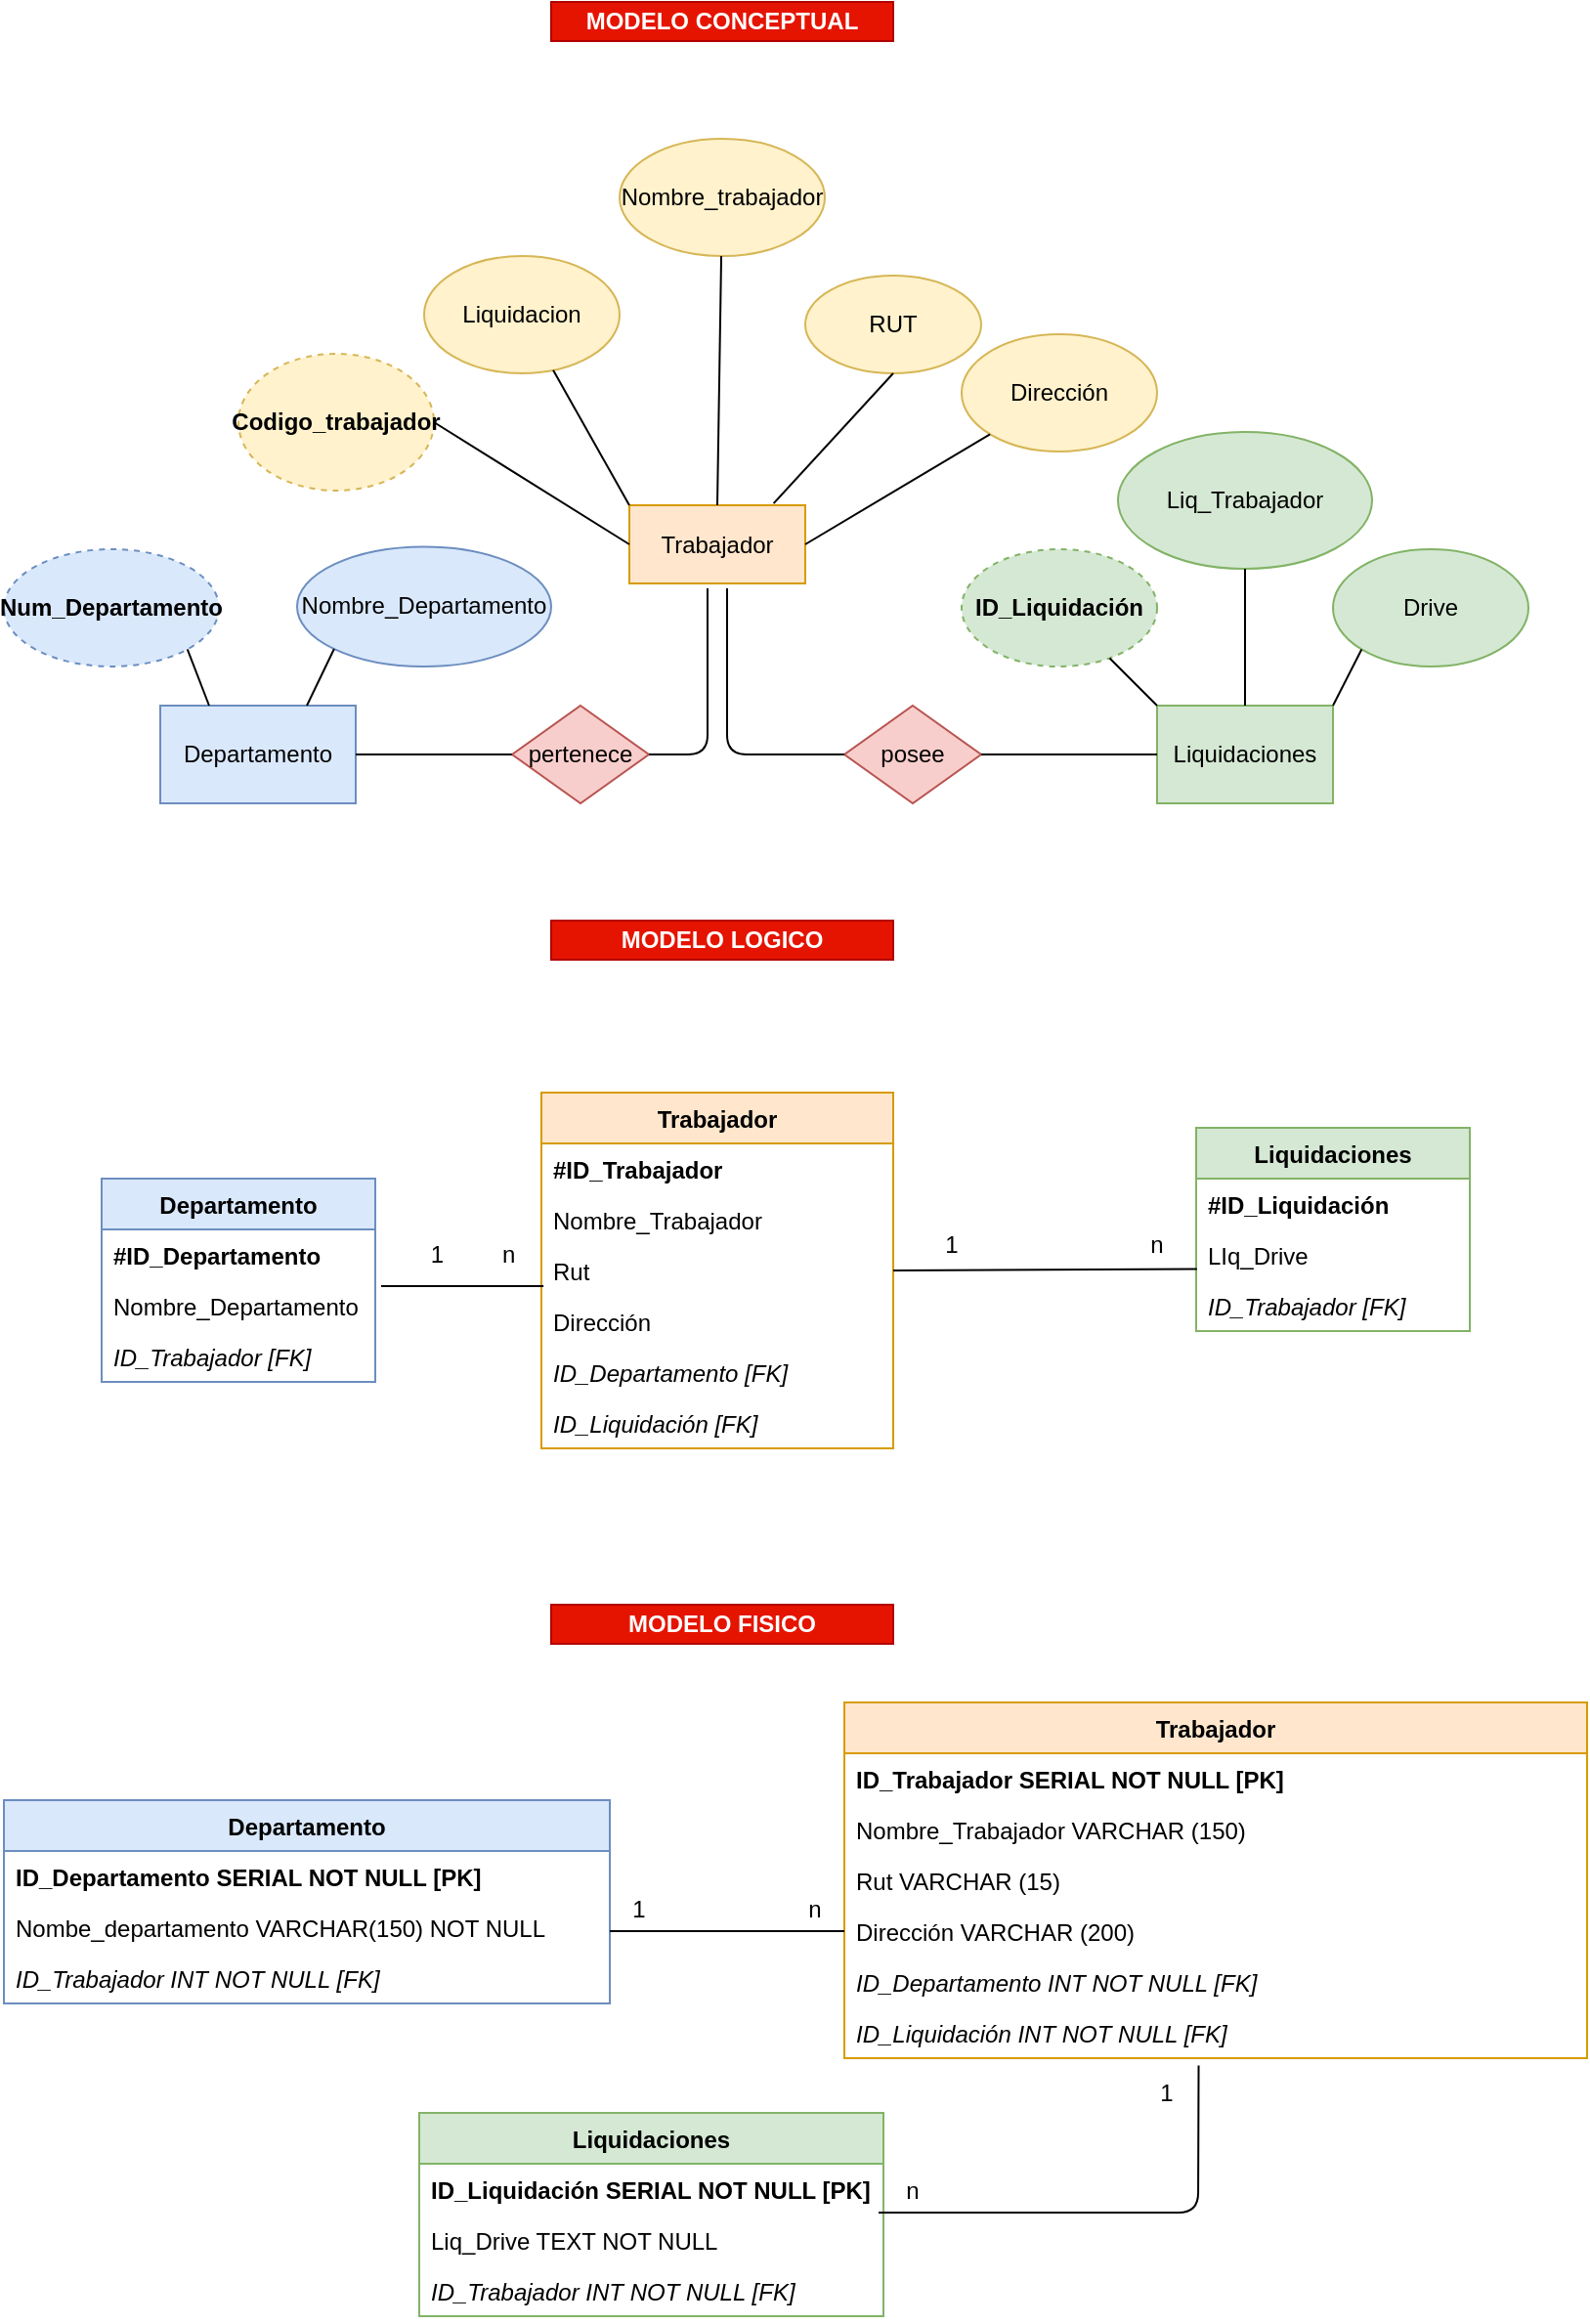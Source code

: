 <mxfile version="14.4.8" type="google"><diagram id="Hj-uEOK-FQ1Q9OvNnfQn" name="Page-1"><mxGraphModel dx="1038" dy="1717" grid="1" gridSize="10" guides="1" tooltips="1" connect="1" arrows="1" fold="1" page="1" pageScale="1" pageWidth="827" pageHeight="1169" math="0" shadow="0"><root><mxCell id="0"/><mxCell id="1" parent="0"/><mxCell id="_hfuWgucXrAeE_MrmLrI-1" value="Trabajador" style="rounded=0;whiteSpace=wrap;html=1;fillColor=#ffe6cc;strokeColor=#d79b00;" vertex="1" parent="1"><mxGeometry x="330" y="187.5" width="90" height="40" as="geometry"/></mxCell><mxCell id="_hfuWgucXrAeE_MrmLrI-3" value="Nombre_trabajador" style="ellipse;whiteSpace=wrap;html=1;fillColor=#fff2cc;strokeColor=#d6b656;" vertex="1" parent="1"><mxGeometry x="325" width="105" height="60" as="geometry"/></mxCell><mxCell id="_hfuWgucXrAeE_MrmLrI-4" value="RUT" style="ellipse;whiteSpace=wrap;html=1;fillColor=#fff2cc;strokeColor=#d6b656;" vertex="1" parent="1"><mxGeometry x="420" y="70" width="90" height="50" as="geometry"/></mxCell><mxCell id="_hfuWgucXrAeE_MrmLrI-5" value="Dirección" style="ellipse;whiteSpace=wrap;html=1;fillColor=#fff2cc;strokeColor=#d6b656;" vertex="1" parent="1"><mxGeometry x="500" y="100" width="100" height="60" as="geometry"/></mxCell><mxCell id="_hfuWgucXrAeE_MrmLrI-6" value="Liquidacion" style="ellipse;whiteSpace=wrap;html=1;fillColor=#fff2cc;strokeColor=#d6b656;" vertex="1" parent="1"><mxGeometry x="225" y="60" width="100" height="60" as="geometry"/></mxCell><mxCell id="_hfuWgucXrAeE_MrmLrI-8" value="Codigo_trabajador" style="ellipse;whiteSpace=wrap;html=1;dashed=1;fillColor=#fff2cc;strokeColor=#d6b656;fontStyle=1" vertex="1" parent="1"><mxGeometry x="130" y="110" width="100" height="70" as="geometry"/></mxCell><mxCell id="_hfuWgucXrAeE_MrmLrI-10" value="" style="endArrow=none;html=1;entryX=1;entryY=0.5;entryDx=0;entryDy=0;exitX=0;exitY=0.5;exitDx=0;exitDy=0;" edge="1" parent="1" source="_hfuWgucXrAeE_MrmLrI-1" target="_hfuWgucXrAeE_MrmLrI-8"><mxGeometry width="50" height="50" relative="1" as="geometry"><mxPoint x="390" y="310" as="sourcePoint"/><mxPoint x="320" y="270" as="targetPoint"/></mxGeometry></mxCell><mxCell id="_hfuWgucXrAeE_MrmLrI-12" value="" style="endArrow=none;html=1;exitX=0;exitY=0;exitDx=0;exitDy=0;" edge="1" parent="1" source="_hfuWgucXrAeE_MrmLrI-1" target="_hfuWgucXrAeE_MrmLrI-6"><mxGeometry width="50" height="50" relative="1" as="geometry"><mxPoint x="390" y="310" as="sourcePoint"/><mxPoint x="440" y="260" as="targetPoint"/></mxGeometry></mxCell><mxCell id="_hfuWgucXrAeE_MrmLrI-14" value="" style="endArrow=none;html=1;exitX=0.5;exitY=0;exitDx=0;exitDy=0;" edge="1" parent="1" source="_hfuWgucXrAeE_MrmLrI-1" target="_hfuWgucXrAeE_MrmLrI-3"><mxGeometry width="50" height="50" relative="1" as="geometry"><mxPoint x="410" y="249" as="sourcePoint"/><mxPoint x="390.0" y="160" as="targetPoint"/></mxGeometry></mxCell><mxCell id="_hfuWgucXrAeE_MrmLrI-15" value="" style="endArrow=none;html=1;entryX=0.5;entryY=1;entryDx=0;entryDy=0;exitX=0.82;exitY=-0.023;exitDx=0;exitDy=0;exitPerimeter=0;" edge="1" parent="1" source="_hfuWgucXrAeE_MrmLrI-1" target="_hfuWgucXrAeE_MrmLrI-4"><mxGeometry width="50" height="50" relative="1" as="geometry"><mxPoint x="475" y="200" as="sourcePoint"/><mxPoint x="440" y="260" as="targetPoint"/></mxGeometry></mxCell><mxCell id="_hfuWgucXrAeE_MrmLrI-16" value="" style="endArrow=none;html=1;exitX=1;exitY=0.5;exitDx=0;exitDy=0;" edge="1" parent="1" source="_hfuWgucXrAeE_MrmLrI-1" target="_hfuWgucXrAeE_MrmLrI-5"><mxGeometry width="50" height="50" relative="1" as="geometry"><mxPoint x="480" y="260" as="sourcePoint"/><mxPoint x="550" y="250" as="targetPoint"/></mxGeometry></mxCell><mxCell id="_hfuWgucXrAeE_MrmLrI-18" value="Liquidaciones" style="rounded=0;whiteSpace=wrap;html=1;fillColor=#d5e8d4;strokeColor=#82b366;" vertex="1" parent="1"><mxGeometry x="600" y="290" width="90" height="50" as="geometry"/></mxCell><mxCell id="_hfuWgucXrAeE_MrmLrI-19" value="Departamento" style="rounded=0;whiteSpace=wrap;html=1;fillColor=#dae8fc;strokeColor=#6c8ebf;" vertex="1" parent="1"><mxGeometry x="90" y="290" width="100" height="50" as="geometry"/></mxCell><mxCell id="_hfuWgucXrAeE_MrmLrI-20" value="Liq_Trabajador" style="ellipse;whiteSpace=wrap;html=1;fillColor=#d5e8d4;strokeColor=#82b366;" vertex="1" parent="1"><mxGeometry x="580" y="150" width="130" height="70" as="geometry"/></mxCell><mxCell id="_hfuWgucXrAeE_MrmLrI-21" value="ID_Liquidación" style="ellipse;whiteSpace=wrap;html=1;fillColor=#d5e8d4;strokeColor=#82b366;fontStyle=1;dashed=1;" vertex="1" parent="1"><mxGeometry x="500" y="210" width="100" height="60" as="geometry"/></mxCell><mxCell id="_hfuWgucXrAeE_MrmLrI-22" value="Drive" style="ellipse;whiteSpace=wrap;html=1;fillColor=#d5e8d4;strokeColor=#82b366;" vertex="1" parent="1"><mxGeometry x="690" y="210" width="100" height="60" as="geometry"/></mxCell><mxCell id="_hfuWgucXrAeE_MrmLrI-24" value="" style="endArrow=none;html=1;exitX=0;exitY=0;exitDx=0;exitDy=0;" edge="1" parent="1" source="_hfuWgucXrAeE_MrmLrI-18" target="_hfuWgucXrAeE_MrmLrI-21"><mxGeometry width="50" height="50" relative="1" as="geometry"><mxPoint x="170" y="270" as="sourcePoint"/><mxPoint x="138.57" y="222.854" as="targetPoint"/></mxGeometry></mxCell><mxCell id="_hfuWgucXrAeE_MrmLrI-25" value="" style="endArrow=none;html=1;entryX=0.5;entryY=1;entryDx=0;entryDy=0;" edge="1" parent="1" source="_hfuWgucXrAeE_MrmLrI-18" target="_hfuWgucXrAeE_MrmLrI-20"><mxGeometry width="50" height="50" relative="1" as="geometry"><mxPoint x="515" y="260" as="sourcePoint"/><mxPoint x="487.994" y="217.99" as="targetPoint"/></mxGeometry></mxCell><mxCell id="_hfuWgucXrAeE_MrmLrI-26" value="" style="endArrow=none;html=1;entryX=0;entryY=1;entryDx=0;entryDy=0;exitX=1;exitY=0;exitDx=0;exitDy=0;" edge="1" parent="1" source="_hfuWgucXrAeE_MrmLrI-18" target="_hfuWgucXrAeE_MrmLrI-22"><mxGeometry width="50" height="50" relative="1" as="geometry"><mxPoint x="573.188" y="260" as="sourcePoint"/><mxPoint x="567.98" y="173.78" as="targetPoint"/></mxGeometry></mxCell><mxCell id="_hfuWgucXrAeE_MrmLrI-27" value="Nombre_Departamento" style="ellipse;whiteSpace=wrap;html=1;fillColor=#dae8fc;strokeColor=#6c8ebf;" vertex="1" parent="1"><mxGeometry x="160" y="208.75" width="130" height="61.25" as="geometry"/></mxCell><mxCell id="_hfuWgucXrAeE_MrmLrI-28" value="Num_Departamento" style="ellipse;whiteSpace=wrap;html=1;fillColor=#dae8fc;strokeColor=#6c8ebf;shadow=0;fontStyle=1;dashed=1;" vertex="1" parent="1"><mxGeometry x="10" y="210" width="110" height="60" as="geometry"/></mxCell><mxCell id="_hfuWgucXrAeE_MrmLrI-29" value="" style="endArrow=none;html=1;entryX=1;entryY=1;entryDx=0;entryDy=0;exitX=0.25;exitY=0;exitDx=0;exitDy=0;" edge="1" parent="1" source="_hfuWgucXrAeE_MrmLrI-19" target="_hfuWgucXrAeE_MrmLrI-28"><mxGeometry width="50" height="50" relative="1" as="geometry"><mxPoint x="410" y="420" as="sourcePoint"/><mxPoint x="440" y="260" as="targetPoint"/></mxGeometry></mxCell><mxCell id="_hfuWgucXrAeE_MrmLrI-30" value="" style="endArrow=none;html=1;entryX=0.75;entryY=0;entryDx=0;entryDy=0;exitX=0;exitY=1;exitDx=0;exitDy=0;" edge="1" parent="1" source="_hfuWgucXrAeE_MrmLrI-27" target="_hfuWgucXrAeE_MrmLrI-19"><mxGeometry width="50" height="50" relative="1" as="geometry"><mxPoint x="420" y="430" as="sourcePoint"/><mxPoint x="343.891" y="409.749" as="targetPoint"/></mxGeometry></mxCell><mxCell id="_hfuWgucXrAeE_MrmLrI-31" value="pertenece" style="rhombus;whiteSpace=wrap;html=1;shadow=0;fillColor=#f8cecc;strokeColor=#b85450;" vertex="1" parent="1"><mxGeometry x="270" y="290" width="70" height="50" as="geometry"/></mxCell><mxCell id="_hfuWgucXrAeE_MrmLrI-32" value="posee" style="rhombus;whiteSpace=wrap;html=1;shadow=0;fillColor=#f8cecc;strokeColor=#b85450;" vertex="1" parent="1"><mxGeometry x="440" y="290" width="70" height="50" as="geometry"/></mxCell><mxCell id="_hfuWgucXrAeE_MrmLrI-35" value="" style="endArrow=none;html=1;exitX=1;exitY=0.5;exitDx=0;exitDy=0;entryX=0;entryY=0.5;entryDx=0;entryDy=0;" edge="1" parent="1" source="_hfuWgucXrAeE_MrmLrI-32" target="_hfuWgucXrAeE_MrmLrI-18"><mxGeometry width="50" height="50" relative="1" as="geometry"><mxPoint x="220" y="390" as="sourcePoint"/><mxPoint x="598" y="295" as="targetPoint"/></mxGeometry></mxCell><mxCell id="_hfuWgucXrAeE_MrmLrI-38" value="" style="endArrow=none;html=1;exitX=1;exitY=0.5;exitDx=0;exitDy=0;entryX=0;entryY=0.5;entryDx=0;entryDy=0;" edge="1" parent="1" source="_hfuWgucXrAeE_MrmLrI-19" target="_hfuWgucXrAeE_MrmLrI-31"><mxGeometry width="50" height="50" relative="1" as="geometry"><mxPoint x="380" y="310" as="sourcePoint"/><mxPoint x="430" y="260" as="targetPoint"/></mxGeometry></mxCell><mxCell id="_hfuWgucXrAeE_MrmLrI-39" value="" style="endArrow=none;html=1;exitX=1;exitY=0.5;exitDx=0;exitDy=0;" edge="1" parent="1" source="_hfuWgucXrAeE_MrmLrI-31"><mxGeometry width="50" height="50" relative="1" as="geometry"><mxPoint x="380" y="310" as="sourcePoint"/><mxPoint x="370" y="230" as="targetPoint"/><Array as="points"><mxPoint x="370" y="315"/></Array></mxGeometry></mxCell><mxCell id="_hfuWgucXrAeE_MrmLrI-40" value="" style="endArrow=none;html=1;exitX=0;exitY=0.5;exitDx=0;exitDy=0;" edge="1" parent="1" source="_hfuWgucXrAeE_MrmLrI-32"><mxGeometry width="50" height="50" relative="1" as="geometry"><mxPoint x="380" y="310" as="sourcePoint"/><mxPoint x="380" y="230" as="targetPoint"/><Array as="points"><mxPoint x="380" y="315"/></Array></mxGeometry></mxCell><mxCell id="_hfuWgucXrAeE_MrmLrI-50" value="Liquidaciones" style="swimlane;fontStyle=1;childLayout=stackLayout;horizontal=1;startSize=26;fillColor=#d5e8d4;horizontalStack=0;resizeParent=1;resizeParentMax=0;resizeLast=0;collapsible=1;marginBottom=0;shadow=0;strokeColor=#82b366;" vertex="1" parent="1"><mxGeometry x="620" y="506" width="140" height="104" as="geometry"/></mxCell><mxCell id="_hfuWgucXrAeE_MrmLrI-51" value="#ID_Liquidación" style="text;strokeColor=none;fillColor=none;align=left;verticalAlign=top;spacingLeft=4;spacingRight=4;overflow=hidden;rotatable=0;points=[[0,0.5],[1,0.5]];portConstraint=eastwest;fontStyle=1" vertex="1" parent="_hfuWgucXrAeE_MrmLrI-50"><mxGeometry y="26" width="140" height="26" as="geometry"/></mxCell><mxCell id="_hfuWgucXrAeE_MrmLrI-53" value="LIq_Drive" style="text;strokeColor=none;fillColor=none;align=left;verticalAlign=top;spacingLeft=4;spacingRight=4;overflow=hidden;rotatable=0;points=[[0,0.5],[1,0.5]];portConstraint=eastwest;" vertex="1" parent="_hfuWgucXrAeE_MrmLrI-50"><mxGeometry y="52" width="140" height="26" as="geometry"/></mxCell><mxCell id="_hfuWgucXrAeE_MrmLrI-97" value="ID_Trabajador [FK]" style="text;strokeColor=none;fillColor=none;align=left;verticalAlign=top;spacingLeft=4;spacingRight=4;overflow=hidden;rotatable=0;points=[[0,0.5],[1,0.5]];portConstraint=eastwest;fontStyle=2" vertex="1" parent="_hfuWgucXrAeE_MrmLrI-50"><mxGeometry y="78" width="140" height="26" as="geometry"/></mxCell><mxCell id="_hfuWgucXrAeE_MrmLrI-54" value="Trabajador" style="swimlane;fontStyle=1;childLayout=stackLayout;horizontal=1;startSize=26;fillColor=#ffe6cc;horizontalStack=0;resizeParent=1;resizeParentMax=0;resizeLast=0;collapsible=1;marginBottom=0;shadow=0;strokeColor=#d79b00;" vertex="1" parent="1"><mxGeometry x="285" y="488" width="180" height="182" as="geometry"/></mxCell><mxCell id="_hfuWgucXrAeE_MrmLrI-55" value="#ID_Trabajador&#10;" style="text;strokeColor=none;fillColor=none;align=left;verticalAlign=top;spacingLeft=4;spacingRight=4;overflow=hidden;rotatable=0;points=[[0,0.5],[1,0.5]];portConstraint=eastwest;fontStyle=1" vertex="1" parent="_hfuWgucXrAeE_MrmLrI-54"><mxGeometry y="26" width="180" height="26" as="geometry"/></mxCell><mxCell id="_hfuWgucXrAeE_MrmLrI-59" value="Nombre_Trabajador" style="text;strokeColor=none;fillColor=none;align=left;verticalAlign=top;spacingLeft=4;spacingRight=4;overflow=hidden;rotatable=0;points=[[0,0.5],[1,0.5]];portConstraint=eastwest;" vertex="1" parent="_hfuWgucXrAeE_MrmLrI-54"><mxGeometry y="52" width="180" height="26" as="geometry"/></mxCell><mxCell id="_hfuWgucXrAeE_MrmLrI-56" value="Rut" style="text;strokeColor=none;fillColor=none;align=left;verticalAlign=top;spacingLeft=4;spacingRight=4;overflow=hidden;rotatable=0;points=[[0,0.5],[1,0.5]];portConstraint=eastwest;" vertex="1" parent="_hfuWgucXrAeE_MrmLrI-54"><mxGeometry y="78" width="180" height="26" as="geometry"/></mxCell><mxCell id="_hfuWgucXrAeE_MrmLrI-99" value="Dirección" style="text;strokeColor=none;fillColor=none;align=left;verticalAlign=top;spacingLeft=4;spacingRight=4;overflow=hidden;rotatable=0;points=[[0,0.5],[1,0.5]];portConstraint=eastwest;" vertex="1" parent="_hfuWgucXrAeE_MrmLrI-54"><mxGeometry y="104" width="180" height="26" as="geometry"/></mxCell><mxCell id="_hfuWgucXrAeE_MrmLrI-100" value="ID_Departamento [FK]" style="text;strokeColor=none;fillColor=none;align=left;verticalAlign=top;spacingLeft=4;spacingRight=4;overflow=hidden;rotatable=0;points=[[0,0.5],[1,0.5]];portConstraint=eastwest;fontStyle=2" vertex="1" parent="_hfuWgucXrAeE_MrmLrI-54"><mxGeometry y="130" width="180" height="26" as="geometry"/></mxCell><mxCell id="_hfuWgucXrAeE_MrmLrI-106" value="ID_Liquidación [FK]" style="text;strokeColor=none;fillColor=none;align=left;verticalAlign=top;spacingLeft=4;spacingRight=4;overflow=hidden;rotatable=0;points=[[0,0.5],[1,0.5]];portConstraint=eastwest;fontStyle=2" vertex="1" parent="_hfuWgucXrAeE_MrmLrI-54"><mxGeometry y="156" width="180" height="26" as="geometry"/></mxCell><mxCell id="_hfuWgucXrAeE_MrmLrI-60" value="Departamento" style="swimlane;fontStyle=1;childLayout=stackLayout;horizontal=1;startSize=26;fillColor=#dae8fc;horizontalStack=0;resizeParent=1;resizeParentMax=0;resizeLast=0;collapsible=1;marginBottom=0;shadow=0;strokeColor=#6c8ebf;" vertex="1" parent="1"><mxGeometry x="60" y="532" width="140" height="104" as="geometry"/></mxCell><mxCell id="_hfuWgucXrAeE_MrmLrI-61" value="#ID_Departamento" style="text;strokeColor=none;fillColor=none;align=left;verticalAlign=top;spacingLeft=4;spacingRight=4;overflow=hidden;rotatable=0;points=[[0,0.5],[1,0.5]];portConstraint=eastwest;fontStyle=1" vertex="1" parent="_hfuWgucXrAeE_MrmLrI-60"><mxGeometry y="26" width="140" height="26" as="geometry"/></mxCell><mxCell id="_hfuWgucXrAeE_MrmLrI-98" value="Nombre_Departamento" style="text;strokeColor=none;fillColor=none;align=left;verticalAlign=top;spacingLeft=4;spacingRight=4;overflow=hidden;rotatable=0;points=[[0,0.5],[1,0.5]];portConstraint=eastwest;" vertex="1" parent="_hfuWgucXrAeE_MrmLrI-60"><mxGeometry y="52" width="140" height="26" as="geometry"/></mxCell><mxCell id="_hfuWgucXrAeE_MrmLrI-62" value="ID_Trabajador [FK]" style="text;strokeColor=none;fillColor=none;align=left;verticalAlign=top;spacingLeft=4;spacingRight=4;overflow=hidden;rotatable=0;points=[[0,0.5],[1,0.5]];portConstraint=eastwest;fontStyle=2" vertex="1" parent="_hfuWgucXrAeE_MrmLrI-60"><mxGeometry y="78" width="140" height="26" as="geometry"/></mxCell><mxCell id="_hfuWgucXrAeE_MrmLrI-66" value="" style="endArrow=none;html=1;entryX=0.006;entryY=0.808;entryDx=0;entryDy=0;entryPerimeter=0;" edge="1" parent="1" target="_hfuWgucXrAeE_MrmLrI-56"><mxGeometry width="50" height="50" relative="1" as="geometry"><mxPoint x="203" y="587" as="sourcePoint"/><mxPoint x="420" y="440" as="targetPoint"/></mxGeometry></mxCell><mxCell id="_hfuWgucXrAeE_MrmLrI-67" value="1&amp;nbsp; &amp;nbsp; &amp;nbsp; &amp;nbsp; &amp;nbsp;n" style="text;html=1;strokeColor=none;fillColor=none;align=center;verticalAlign=middle;whiteSpace=wrap;rounded=0;shadow=0;" vertex="1" parent="1"><mxGeometry x="210" y="561" width="80" height="20" as="geometry"/></mxCell><mxCell id="_hfuWgucXrAeE_MrmLrI-69" value="1" style="text;html=1;strokeColor=none;fillColor=none;align=center;verticalAlign=middle;whiteSpace=wrap;rounded=0;shadow=0;" vertex="1" parent="1"><mxGeometry x="475" y="556" width="40" height="20" as="geometry"/></mxCell><mxCell id="_hfuWgucXrAeE_MrmLrI-71" value="MODELO LOGICO" style="text;html=1;align=center;verticalAlign=middle;whiteSpace=wrap;rounded=0;shadow=0;fontStyle=1;strokeColor=#B20000;fillColor=#e51400;fontColor=#ffffff;" vertex="1" parent="1"><mxGeometry x="290" y="400" width="175" height="20" as="geometry"/></mxCell><mxCell id="_hfuWgucXrAeE_MrmLrI-72" value="MODELO FISICO" style="text;html=1;align=center;verticalAlign=middle;whiteSpace=wrap;rounded=0;shadow=0;fontStyle=1;strokeColor=#B20000;fillColor=#e51400;fontColor=#ffffff;" vertex="1" parent="1"><mxGeometry x="290" y="750" width="175" height="20" as="geometry"/></mxCell><mxCell id="_hfuWgucXrAeE_MrmLrI-73" value="Liquidaciones" style="swimlane;fontStyle=1;childLayout=stackLayout;horizontal=1;startSize=26;fillColor=#d5e8d4;horizontalStack=0;resizeParent=1;resizeParentMax=0;resizeLast=0;collapsible=1;marginBottom=0;shadow=0;strokeColor=#82b366;" vertex="1" parent="1"><mxGeometry x="222.5" y="1010" width="237.5" height="104" as="geometry"/></mxCell><mxCell id="_hfuWgucXrAeE_MrmLrI-74" value="ID_Liquidación SERIAL NOT NULL [PK]" style="text;strokeColor=none;fillColor=none;align=left;verticalAlign=top;spacingLeft=4;spacingRight=4;overflow=hidden;rotatable=0;points=[[0,0.5],[1,0.5]];portConstraint=eastwest;fontStyle=1" vertex="1" parent="_hfuWgucXrAeE_MrmLrI-73"><mxGeometry y="26" width="237.5" height="26" as="geometry"/></mxCell><mxCell id="_hfuWgucXrAeE_MrmLrI-75" value="Liq_Drive TEXT NOT NULL" style="text;strokeColor=none;fillColor=none;align=left;verticalAlign=top;spacingLeft=4;spacingRight=4;overflow=hidden;rotatable=0;points=[[0,0.5],[1,0.5]];portConstraint=eastwest;" vertex="1" parent="_hfuWgucXrAeE_MrmLrI-73"><mxGeometry y="52" width="237.5" height="26" as="geometry"/></mxCell><mxCell id="_hfuWgucXrAeE_MrmLrI-91" value="ID_Trabajador INT NOT NULL [FK]" style="text;strokeColor=none;fillColor=none;align=left;verticalAlign=top;spacingLeft=4;spacingRight=4;overflow=hidden;rotatable=0;points=[[0,0.5],[1,0.5]];portConstraint=eastwest;fontStyle=2" vertex="1" parent="_hfuWgucXrAeE_MrmLrI-73"><mxGeometry y="78" width="237.5" height="26" as="geometry"/></mxCell><mxCell id="_hfuWgucXrAeE_MrmLrI-77" value="Trabajador" style="swimlane;fontStyle=1;childLayout=stackLayout;horizontal=1;startSize=26;fillColor=#ffe6cc;horizontalStack=0;resizeParent=1;resizeParentMax=0;resizeLast=0;collapsible=1;marginBottom=0;shadow=0;strokeColor=#d79b00;" vertex="1" parent="1"><mxGeometry x="440" y="800" width="380" height="182" as="geometry"/></mxCell><mxCell id="_hfuWgucXrAeE_MrmLrI-78" value="ID_Trabajador SERIAL NOT NULL [PK]&#10;" style="text;strokeColor=none;fillColor=none;align=left;verticalAlign=top;spacingLeft=4;spacingRight=4;overflow=hidden;rotatable=0;points=[[0,0.5],[1,0.5]];portConstraint=eastwest;fontStyle=1" vertex="1" parent="_hfuWgucXrAeE_MrmLrI-77"><mxGeometry y="26" width="380" height="26" as="geometry"/></mxCell><mxCell id="_hfuWgucXrAeE_MrmLrI-80" value="Nombre_Trabajador VARCHAR (150)" style="text;strokeColor=none;fillColor=none;align=left;verticalAlign=top;spacingLeft=4;spacingRight=4;overflow=hidden;rotatable=0;points=[[0,0.5],[1,0.5]];portConstraint=eastwest;" vertex="1" parent="_hfuWgucXrAeE_MrmLrI-77"><mxGeometry y="52" width="380" height="26" as="geometry"/></mxCell><mxCell id="_hfuWgucXrAeE_MrmLrI-81" value="Rut VARCHAR (15)" style="text;strokeColor=none;fillColor=none;align=left;verticalAlign=top;spacingLeft=4;spacingRight=4;overflow=hidden;rotatable=0;points=[[0,0.5],[1,0.5]];portConstraint=eastwest;" vertex="1" parent="_hfuWgucXrAeE_MrmLrI-77"><mxGeometry y="78" width="380" height="26" as="geometry"/></mxCell><mxCell id="_hfuWgucXrAeE_MrmLrI-92" value="Dirección VARCHAR (200)" style="text;strokeColor=none;fillColor=none;align=left;verticalAlign=top;spacingLeft=4;spacingRight=4;overflow=hidden;rotatable=0;points=[[0,0.5],[1,0.5]];portConstraint=eastwest;" vertex="1" parent="_hfuWgucXrAeE_MrmLrI-77"><mxGeometry y="104" width="380" height="26" as="geometry"/></mxCell><mxCell id="_hfuWgucXrAeE_MrmLrI-107" value="ID_Departamento INT NOT NULL [FK]" style="text;strokeColor=none;fillColor=none;align=left;verticalAlign=top;spacingLeft=4;spacingRight=4;overflow=hidden;rotatable=0;points=[[0,0.5],[1,0.5]];portConstraint=eastwest;fontStyle=2" vertex="1" parent="_hfuWgucXrAeE_MrmLrI-77"><mxGeometry y="130" width="380" height="26" as="geometry"/></mxCell><mxCell id="_hfuWgucXrAeE_MrmLrI-82" value="ID_Liquidación INT NOT NULL [FK]" style="text;strokeColor=none;fillColor=none;align=left;verticalAlign=top;spacingLeft=4;spacingRight=4;overflow=hidden;rotatable=0;points=[[0,0.5],[1,0.5]];portConstraint=eastwest;fontStyle=2" vertex="1" parent="_hfuWgucXrAeE_MrmLrI-77"><mxGeometry y="156" width="380" height="26" as="geometry"/></mxCell><mxCell id="_hfuWgucXrAeE_MrmLrI-83" value="Departamento" style="swimlane;fontStyle=1;childLayout=stackLayout;horizontal=1;startSize=26;fillColor=#dae8fc;horizontalStack=0;resizeParent=1;resizeParentMax=0;resizeLast=0;collapsible=1;marginBottom=0;shadow=0;strokeColor=#6c8ebf;" vertex="1" parent="1"><mxGeometry x="10" y="850" width="310" height="104" as="geometry"/></mxCell><mxCell id="_hfuWgucXrAeE_MrmLrI-84" value="ID_Departamento SERIAL NOT NULL [PK]" style="text;strokeColor=none;fillColor=none;align=left;verticalAlign=top;spacingLeft=4;spacingRight=4;overflow=hidden;rotatable=0;points=[[0,0.5],[1,0.5]];portConstraint=eastwest;fontStyle=1" vertex="1" parent="_hfuWgucXrAeE_MrmLrI-83"><mxGeometry y="26" width="310" height="26" as="geometry"/></mxCell><mxCell id="_hfuWgucXrAeE_MrmLrI-85" value="Nombe_departamento VARCHAR(150) NOT NULL" style="text;strokeColor=none;fillColor=none;align=left;verticalAlign=top;spacingLeft=4;spacingRight=4;overflow=hidden;rotatable=0;points=[[0,0.5],[1,0.5]];portConstraint=eastwest;" vertex="1" parent="_hfuWgucXrAeE_MrmLrI-83"><mxGeometry y="52" width="310" height="26" as="geometry"/></mxCell><mxCell id="_hfuWgucXrAeE_MrmLrI-93" value="ID_Trabajador INT NOT NULL [FK]" style="text;strokeColor=none;fillColor=none;align=left;verticalAlign=top;spacingLeft=4;spacingRight=4;overflow=hidden;rotatable=0;points=[[0,0.5],[1,0.5]];portConstraint=eastwest;fontStyle=2" vertex="1" parent="_hfuWgucXrAeE_MrmLrI-83"><mxGeometry y="78" width="310" height="26" as="geometry"/></mxCell><mxCell id="_hfuWgucXrAeE_MrmLrI-86" value="" style="endArrow=none;html=1;entryX=0;entryY=0.5;entryDx=0;entryDy=0;" edge="1" parent="1" target="_hfuWgucXrAeE_MrmLrI-92"><mxGeometry width="50" height="50" relative="1" as="geometry"><mxPoint x="320" y="917" as="sourcePoint"/><mxPoint x="420" y="746" as="targetPoint"/></mxGeometry></mxCell><mxCell id="_hfuWgucXrAeE_MrmLrI-95" value="" style="endArrow=none;html=1;exitX=0.003;exitY=0.777;exitDx=0;exitDy=0;exitPerimeter=0;entryX=1;entryY=0.5;entryDx=0;entryDy=0;" edge="1" parent="1" target="_hfuWgucXrAeE_MrmLrI-56"><mxGeometry width="50" height="50" relative="1" as="geometry"><mxPoint x="620.42" y="578.202" as="sourcePoint"/><mxPoint x="471" y="600" as="targetPoint"/></mxGeometry></mxCell><mxCell id="_hfuWgucXrAeE_MrmLrI-96" value="n" style="text;html=1;strokeColor=none;fillColor=none;align=center;verticalAlign=middle;whiteSpace=wrap;rounded=0;shadow=0;" vertex="1" parent="1"><mxGeometry x="580" y="556" width="40" height="20" as="geometry"/></mxCell><mxCell id="_hfuWgucXrAeE_MrmLrI-101" value="" style="endArrow=none;html=1;exitX=1;exitY=0.5;exitDx=0;exitDy=0;entryX=0.477;entryY=1.146;entryDx=0;entryDy=0;entryPerimeter=0;" edge="1" parent="1" target="_hfuWgucXrAeE_MrmLrI-82"><mxGeometry width="50" height="50" relative="1" as="geometry"><mxPoint x="457.5" y="1061" as="sourcePoint"/><mxPoint x="660" y="1000" as="targetPoint"/><Array as="points"><mxPoint x="621" y="1061"/></Array></mxGeometry></mxCell><mxCell id="_hfuWgucXrAeE_MrmLrI-102" value="1" style="text;html=1;strokeColor=none;fillColor=none;align=center;verticalAlign=middle;whiteSpace=wrap;rounded=0;shadow=0;" vertex="1" parent="1"><mxGeometry x="320" y="896" width="30" height="20" as="geometry"/></mxCell><mxCell id="_hfuWgucXrAeE_MrmLrI-103" value="n" style="text;html=1;strokeColor=none;fillColor=none;align=center;verticalAlign=middle;whiteSpace=wrap;rounded=0;shadow=0;" vertex="1" parent="1"><mxGeometry x="410" y="896" width="30" height="20" as="geometry"/></mxCell><mxCell id="_hfuWgucXrAeE_MrmLrI-104" value="n" style="text;html=1;strokeColor=none;fillColor=none;align=center;verticalAlign=middle;whiteSpace=wrap;rounded=0;shadow=0;" vertex="1" parent="1"><mxGeometry x="460" y="1040" width="30" height="20" as="geometry"/></mxCell><mxCell id="_hfuWgucXrAeE_MrmLrI-105" value="1" style="text;html=1;strokeColor=none;fillColor=none;align=center;verticalAlign=middle;whiteSpace=wrap;rounded=0;shadow=0;" vertex="1" parent="1"><mxGeometry x="590" y="990" width="30" height="20" as="geometry"/></mxCell><mxCell id="_hfuWgucXrAeE_MrmLrI-108" value="MODELO CONCEPTUAL" style="text;html=1;align=center;verticalAlign=middle;whiteSpace=wrap;rounded=0;shadow=0;fontStyle=1;strokeColor=#B20000;fillColor=#e51400;fontColor=#ffffff;" vertex="1" parent="1"><mxGeometry x="290" y="-70" width="175" height="20" as="geometry"/></mxCell></root></mxGraphModel></diagram></mxfile>